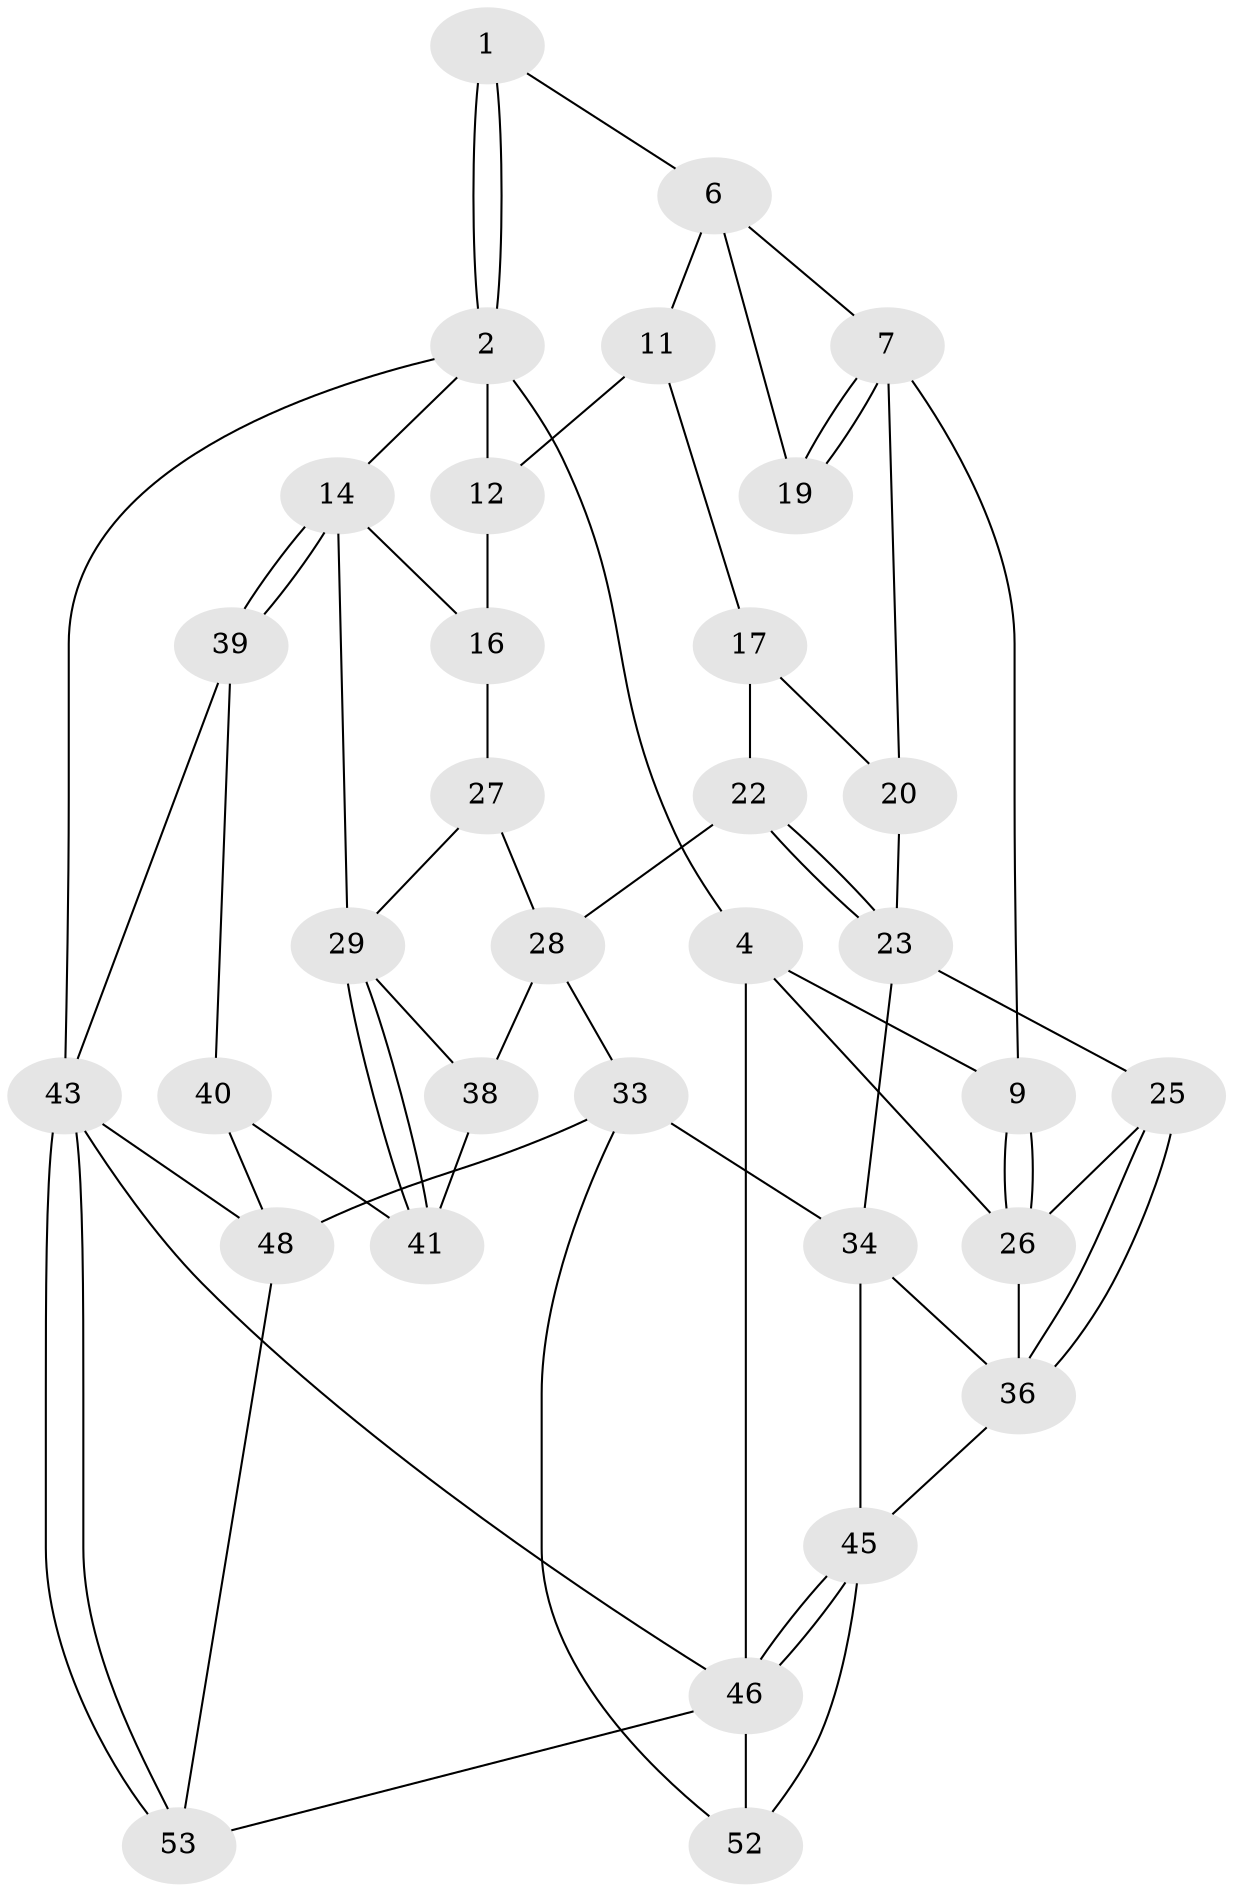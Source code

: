 // Generated by graph-tools (version 1.1) at 2025/52/02/27/25 19:52:39]
// undirected, 33 vertices, 67 edges
graph export_dot {
graph [start="1"]
  node [color=gray90,style=filled];
  1 [pos="+0.3486445990684907+0"];
  2 [pos="+1+0",super="+3"];
  4 [pos="+0+0",super="+5"];
  6 [pos="+0.36073290405478725+0",super="+10"];
  7 [pos="+0.08383187172025622+0.23131794578261808",super="+8"];
  9 [pos="+0+0.2640179174898256"];
  11 [pos="+0.43297354188629866+0.15665243840184875"];
  12 [pos="+0.5778003881265208+0.1935492751545075",super="+13"];
  14 [pos="+1+0.40587002054285415",super="+15"];
  16 [pos="+0.8277860769105733+0.27492877787789854",super="+21"];
  17 [pos="+0.216420111012641+0.29191962586437886",super="+18"];
  19 [pos="+0.19063261992199296+0.24135614048085904"];
  20 [pos="+0.1897979021503581+0.3202544188327991"];
  22 [pos="+0.40179563097710924+0.32663477466293556"];
  23 [pos="+0.3057580680771734+0.439756715960872",super="+24"];
  25 [pos="+0.10333937606557844+0.420957162276641"];
  26 [pos="+0+0.26905975683186567",super="+31"];
  27 [pos="+0.71100069905498+0.39841594656502605"];
  28 [pos="+0.474117389663426+0.39412409950158583",super="+32"];
  29 [pos="+0.805891598727623+0.48130921963097345",super="+30"];
  33 [pos="+0.5035541737974989+0.7056954182580627",super="+51"];
  34 [pos="+0.30039755582429034+0.6548141230107535",super="+35"];
  36 [pos="+0.09924997630999009+0.5068685516039863",super="+37"];
  38 [pos="+0.5768121116868054+0.6623475441720117"];
  39 [pos="+1+0.49912799711703076"];
  40 [pos="+0.9735284493774096+0.5504320867395752",super="+47"];
  41 [pos="+0.9284569907429058+0.5372060419210509",super="+42"];
  43 [pos="+1+1",super="+44"];
  45 [pos="+0+1",super="+49"];
  46 [pos="+0+1",super="+54"];
  48 [pos="+0.825318472153952+0.8164086924251281",super="+50"];
  52 [pos="+0.4560142646333887+0.9154171490514111"];
  53 [pos="+0.9151135869298562+1"];
  1 -- 2;
  1 -- 2;
  1 -- 6;
  2 -- 43;
  2 -- 4;
  2 -- 14;
  2 -- 12;
  4 -- 46;
  4 -- 9;
  4 -- 26;
  6 -- 7;
  6 -- 11;
  6 -- 19;
  7 -- 19;
  7 -- 19;
  7 -- 9;
  7 -- 20;
  9 -- 26;
  9 -- 26;
  11 -- 12;
  11 -- 17;
  12 -- 16 [weight=2];
  14 -- 39;
  14 -- 39;
  14 -- 16;
  14 -- 29;
  16 -- 27;
  17 -- 20;
  17 -- 22;
  20 -- 23;
  22 -- 23;
  22 -- 23;
  22 -- 28;
  23 -- 34;
  23 -- 25;
  25 -- 26;
  25 -- 36;
  25 -- 36;
  26 -- 36;
  27 -- 28;
  27 -- 29;
  28 -- 33;
  28 -- 38;
  29 -- 41;
  29 -- 41;
  29 -- 38;
  33 -- 34;
  33 -- 48;
  33 -- 52;
  34 -- 36;
  34 -- 45;
  36 -- 45;
  38 -- 41;
  39 -- 40;
  39 -- 43;
  40 -- 41 [weight=2];
  40 -- 48;
  43 -- 53;
  43 -- 53;
  43 -- 46;
  43 -- 48;
  45 -- 46;
  45 -- 46;
  45 -- 52;
  46 -- 52;
  46 -- 53;
  48 -- 53;
}
